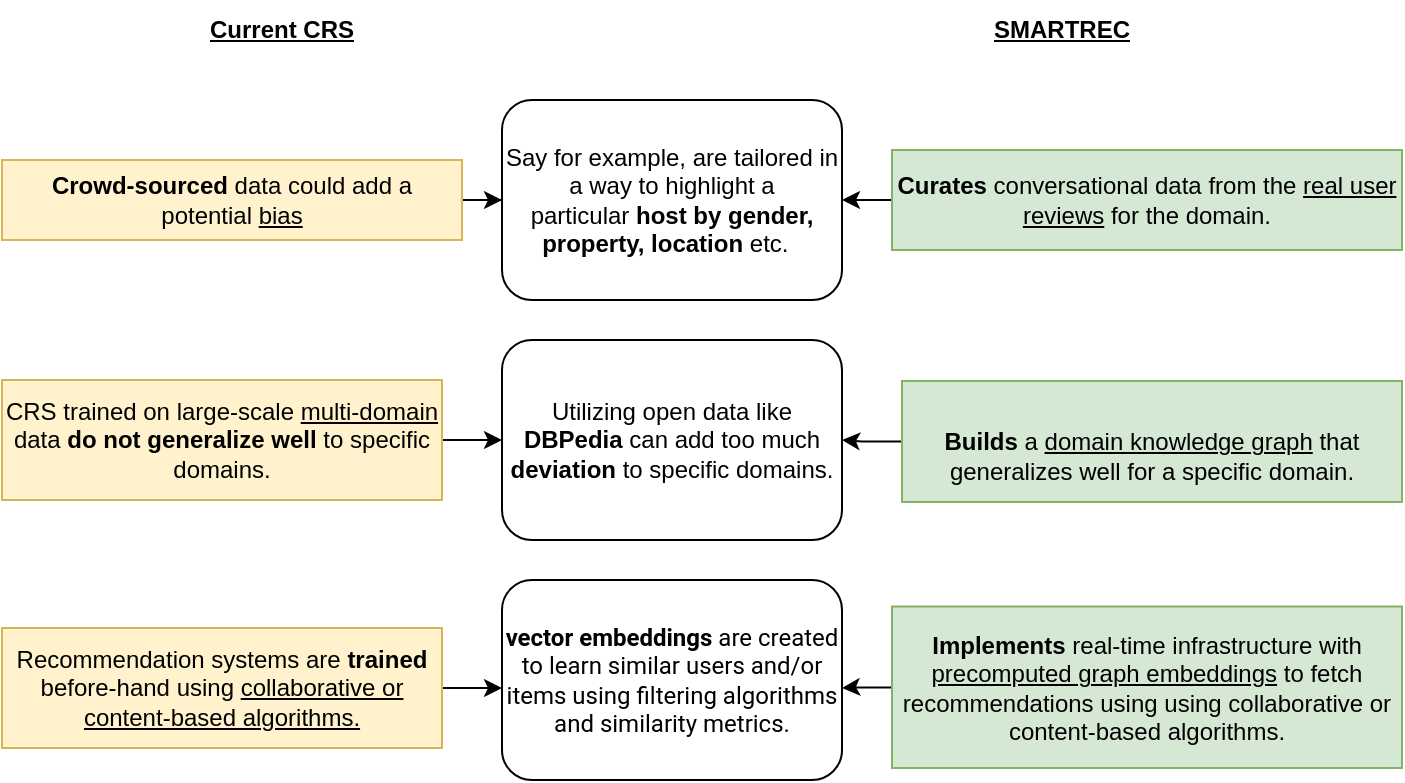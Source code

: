 <mxfile version="17.2.4" type="device"><diagram id="N0DOg5bZj5obgaVItpla" name="Page-1"><mxGraphModel dx="946" dy="614" grid="1" gridSize="10" guides="1" tooltips="1" connect="1" arrows="1" fold="1" page="1" pageScale="1" pageWidth="850" pageHeight="1100" math="0" shadow="0"><root><mxCell id="0"/><mxCell id="1" parent="0"/><mxCell id="9GUmivDLXJ6vvRxv0-vV-3" value="Say for example, are tailored in a way to highlight a particular&amp;nbsp;&lt;b&gt;host by gender, property, location &lt;/b&gt;etc.&amp;nbsp;&amp;nbsp;" style="rounded=1;whiteSpace=wrap;html=1;" vertex="1" parent="1"><mxGeometry x="290" y="80" width="170" height="100" as="geometry"/></mxCell><mxCell id="9GUmivDLXJ6vvRxv0-vV-6" value="" style="edgeStyle=orthogonalEdgeStyle;rounded=0;orthogonalLoop=1;jettySize=auto;html=1;" edge="1" parent="1" source="9GUmivDLXJ6vvRxv0-vV-4" target="9GUmivDLXJ6vvRxv0-vV-3"><mxGeometry relative="1" as="geometry"/></mxCell><mxCell id="9GUmivDLXJ6vvRxv0-vV-4" value="&lt;b&gt;Crowd-sourced &lt;/b&gt;data could add a potential &lt;u&gt;bias&lt;/u&gt;" style="text;html=1;strokeColor=#d6b656;fillColor=#fff2cc;align=center;verticalAlign=middle;whiteSpace=wrap;rounded=0;" vertex="1" parent="1"><mxGeometry x="40" y="110" width="230" height="40" as="geometry"/></mxCell><mxCell id="9GUmivDLXJ6vvRxv0-vV-7" value="" style="edgeStyle=orthogonalEdgeStyle;rounded=0;orthogonalLoop=1;jettySize=auto;html=1;" edge="1" parent="1" source="9GUmivDLXJ6vvRxv0-vV-5" target="9GUmivDLXJ6vvRxv0-vV-3"><mxGeometry relative="1" as="geometry"/></mxCell><mxCell id="9GUmivDLXJ6vvRxv0-vV-5" value="&lt;span id=&quot;docs-internal-guid-f9122a81-7fff-6380-c72b-56d7d1cb81f7&quot;&gt;&lt;span style=&quot;font-family: &amp;#34;arial&amp;#34; ; vertical-align: baseline&quot;&gt;&lt;b&gt;Curates&lt;/b&gt;&lt;/span&gt;&lt;span style=&quot;font-family: &amp;#34;arial&amp;#34; ; vertical-align: baseline&quot;&gt; &lt;/span&gt;&lt;span style=&quot;font-family: &amp;#34;arial&amp;#34; ; vertical-align: baseline&quot;&gt;conversational data &lt;/span&gt;&lt;span style=&quot;font-family: &amp;#34;arial&amp;#34; ; vertical-align: baseline&quot;&gt;from the &lt;u&gt;real user reviews&lt;/u&gt; for the domain.&lt;/span&gt;&lt;br&gt;&lt;/span&gt;" style="text;html=1;strokeColor=#82b366;fillColor=#d5e8d4;align=center;verticalAlign=middle;whiteSpace=wrap;rounded=0;" vertex="1" parent="1"><mxGeometry x="485" y="105" width="255" height="50" as="geometry"/></mxCell><mxCell id="9GUmivDLXJ6vvRxv0-vV-8" value="Current CRS" style="text;html=1;strokeColor=none;fillColor=none;align=center;verticalAlign=middle;whiteSpace=wrap;rounded=0;fontStyle=5" vertex="1" parent="1"><mxGeometry x="110" y="30" width="140" height="30" as="geometry"/></mxCell><mxCell id="9GUmivDLXJ6vvRxv0-vV-9" value="SMARTREC" style="text;html=1;strokeColor=none;fillColor=none;align=center;verticalAlign=middle;whiteSpace=wrap;rounded=0;fontStyle=5" vertex="1" parent="1"><mxGeometry x="500" y="30" width="140" height="30" as="geometry"/></mxCell><mxCell id="9GUmivDLXJ6vvRxv0-vV-10" value="Utilizing open data like &lt;b&gt;DBPedia&lt;/b&gt; can add too much &lt;b&gt;deviation&lt;/b&gt; to specific domains." style="rounded=1;whiteSpace=wrap;html=1;" vertex="1" parent="1"><mxGeometry x="290" y="200" width="170" height="100" as="geometry"/></mxCell><mxCell id="9GUmivDLXJ6vvRxv0-vV-11" value="" style="edgeStyle=orthogonalEdgeStyle;rounded=0;orthogonalLoop=1;jettySize=auto;html=1;" edge="1" parent="1" source="9GUmivDLXJ6vvRxv0-vV-12" target="9GUmivDLXJ6vvRxv0-vV-10"><mxGeometry relative="1" as="geometry"/></mxCell><mxCell id="9GUmivDLXJ6vvRxv0-vV-12" value="&lt;span id=&quot;docs-internal-guid-8ea18a58-7fff-d013-694b-29b07228687f&quot;&gt;&lt;span style=&quot;font-family: &amp;#34;arial&amp;#34; ; vertical-align: baseline&quot;&gt;CRS trained on large-scale &lt;/span&gt;&lt;span style=&quot;font-family: &amp;#34;arial&amp;#34; ; vertical-align: baseline&quot;&gt;&lt;u&gt;multi-domain&lt;/u&gt;&lt;/span&gt;&lt;span style=&quot;font-family: &amp;#34;arial&amp;#34; ; vertical-align: baseline&quot;&gt; data &lt;/span&gt;&lt;span style=&quot;font-family: &amp;#34;arial&amp;#34; ; vertical-align: baseline&quot;&gt;&lt;b&gt;do not generalize&lt;/b&gt;&lt;/span&gt;&lt;span style=&quot;font-family: &amp;#34;arial&amp;#34; ; vertical-align: baseline&quot;&gt;&lt;b&gt; well&lt;/b&gt; to specific domains.&lt;/span&gt;&lt;br&gt;&lt;/span&gt;" style="text;html=1;strokeColor=#d6b656;fillColor=#fff2cc;align=center;verticalAlign=middle;whiteSpace=wrap;rounded=0;" vertex="1" parent="1"><mxGeometry x="40" y="220" width="220" height="60" as="geometry"/></mxCell><mxCell id="9GUmivDLXJ6vvRxv0-vV-13" value="" style="edgeStyle=orthogonalEdgeStyle;rounded=0;orthogonalLoop=1;jettySize=auto;html=1;" edge="1" parent="1" source="9GUmivDLXJ6vvRxv0-vV-14" target="9GUmivDLXJ6vvRxv0-vV-10"><mxGeometry relative="1" as="geometry"/></mxCell><mxCell id="9GUmivDLXJ6vvRxv0-vV-14" value="&lt;b&gt;&lt;br&gt;&lt;/b&gt;&lt;span id=&quot;docs-internal-guid-deec5989-7fff-b679-2c83-8c03ab6f3dc8&quot;&gt;&lt;span style=&quot;font-family: &amp;#34;arial&amp;#34; ; vertical-align: baseline&quot;&gt;&lt;b&gt;Builds&lt;/b&gt;&lt;/span&gt;&lt;span style=&quot;font-family: &amp;#34;arial&amp;#34; ; vertical-align: baseline&quot;&gt; a &lt;/span&gt;&lt;span style=&quot;font-family: &amp;#34;arial&amp;#34; ; vertical-align: baseline&quot;&gt;&lt;u&gt;domain knowledge graph&lt;/u&gt; &lt;/span&gt;&lt;span style=&quot;font-family: &amp;#34;arial&amp;#34; ; vertical-align: baseline&quot;&gt;that generalizes well for a specific domain.&lt;/span&gt;&lt;br&gt;&lt;/span&gt;" style="text;html=1;strokeColor=#82b366;fillColor=#d5e8d4;align=center;verticalAlign=middle;whiteSpace=wrap;rounded=0;" vertex="1" parent="1"><mxGeometry x="490" y="220.5" width="250" height="60.5" as="geometry"/></mxCell><mxCell id="9GUmivDLXJ6vvRxv0-vV-15" value="" style="edgeStyle=orthogonalEdgeStyle;rounded=0;orthogonalLoop=1;jettySize=auto;html=1;" edge="1" parent="1" source="9GUmivDLXJ6vvRxv0-vV-16"><mxGeometry relative="1" as="geometry"><mxPoint x="290" y="374" as="targetPoint"/></mxGeometry></mxCell><mxCell id="9GUmivDLXJ6vvRxv0-vV-16" value="&lt;span id=&quot;docs-internal-guid-927c79f1-7fff-c017-ee42-163299ab4b17&quot;&gt;&lt;span style=&quot;font-family: &amp;#34;arial&amp;#34; ; vertical-align: baseline&quot;&gt;&lt;font style=&quot;font-size: 12px&quot;&gt;Recommendation systems are&amp;nbsp;&lt;b&gt;trained&lt;/b&gt; before-hand using &lt;u&gt;collaborative or content-based algorithms.&lt;/u&gt;&lt;/font&gt;&lt;/span&gt;&lt;/span&gt;" style="text;html=1;strokeColor=#d6b656;fillColor=#fff2cc;align=center;verticalAlign=middle;whiteSpace=wrap;rounded=0;" vertex="1" parent="1"><mxGeometry x="40" y="344" width="220" height="60" as="geometry"/></mxCell><mxCell id="9GUmivDLXJ6vvRxv0-vV-17" value="" style="edgeStyle=orthogonalEdgeStyle;rounded=0;orthogonalLoop=1;jettySize=auto;html=1;" edge="1" parent="1" source="9GUmivDLXJ6vvRxv0-vV-18"><mxGeometry relative="1" as="geometry"><mxPoint x="460" y="374" as="targetPoint"/></mxGeometry></mxCell><mxCell id="9GUmivDLXJ6vvRxv0-vV-18" value="&lt;span style=&quot;font-family: &amp;#34;arial&amp;#34; ; vertical-align: baseline&quot;&gt;&lt;b&gt;Implements&lt;/b&gt; &lt;/span&gt;&lt;span style=&quot;font-family: &amp;#34;arial&amp;#34; ; vertical-align: baseline&quot;&gt;real-time infrastructure with &lt;u&gt;precomputed graph embeddings&lt;/u&gt; to fetch recommendations using&amp;nbsp;&lt;/span&gt;&lt;span style=&quot;font-family: &amp;#34;arial&amp;#34;&quot;&gt;using collaborative or content-based algorithms.&lt;/span&gt;" style="text;html=1;strokeColor=#82b366;fillColor=#d5e8d4;align=center;verticalAlign=middle;whiteSpace=wrap;rounded=0;" vertex="1" parent="1"><mxGeometry x="485" y="333.25" width="255" height="80.75" as="geometry"/></mxCell><mxCell id="9GUmivDLXJ6vvRxv0-vV-19" value="&lt;div&gt;&lt;font face=&quot;roboto, arial, sans-serif&quot;&gt;&lt;b&gt;vector embeddings&lt;/b&gt; are created to learn similar users and/or items using filtering algorithms and&amp;nbsp;similarity metrics.&lt;/font&gt;&lt;/div&gt;" style="rounded=1;whiteSpace=wrap;html=1;align=center;" vertex="1" parent="1"><mxGeometry x="290" y="320" width="170" height="100" as="geometry"/></mxCell></root></mxGraphModel></diagram></mxfile>